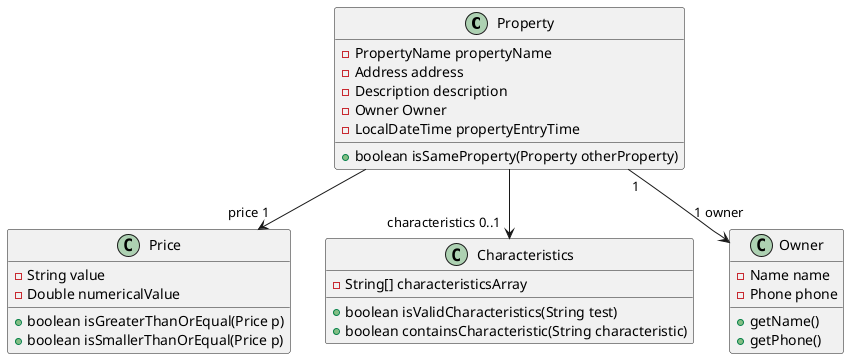 @startuml
'https://plantuml.com/class-diagram

class Property {
-PropertyName propertyName
-Address address
-Description description
-Owner Owner
-LocalDateTime propertyEntryTime

+ boolean isSameProperty(Property otherProperty)
}

class Price {
-String value
-Double numericalValue

+ boolean isGreaterThanOrEqual(Price p)
+ boolean isSmallerThanOrEqual(Price p)
}

class Characteristics {
-String[] characteristicsArray

+boolean isValidCharacteristics(String test)
+boolean containsCharacteristic(String characteristic)
}

class Owner {
-Name name
-Phone phone

+getName()
+getPhone()
}


Property --> "     characteristics 0..1" Characteristics
Property --> "price 1" Price
Property "1" --> "1 owner     "Owner

@enduml
